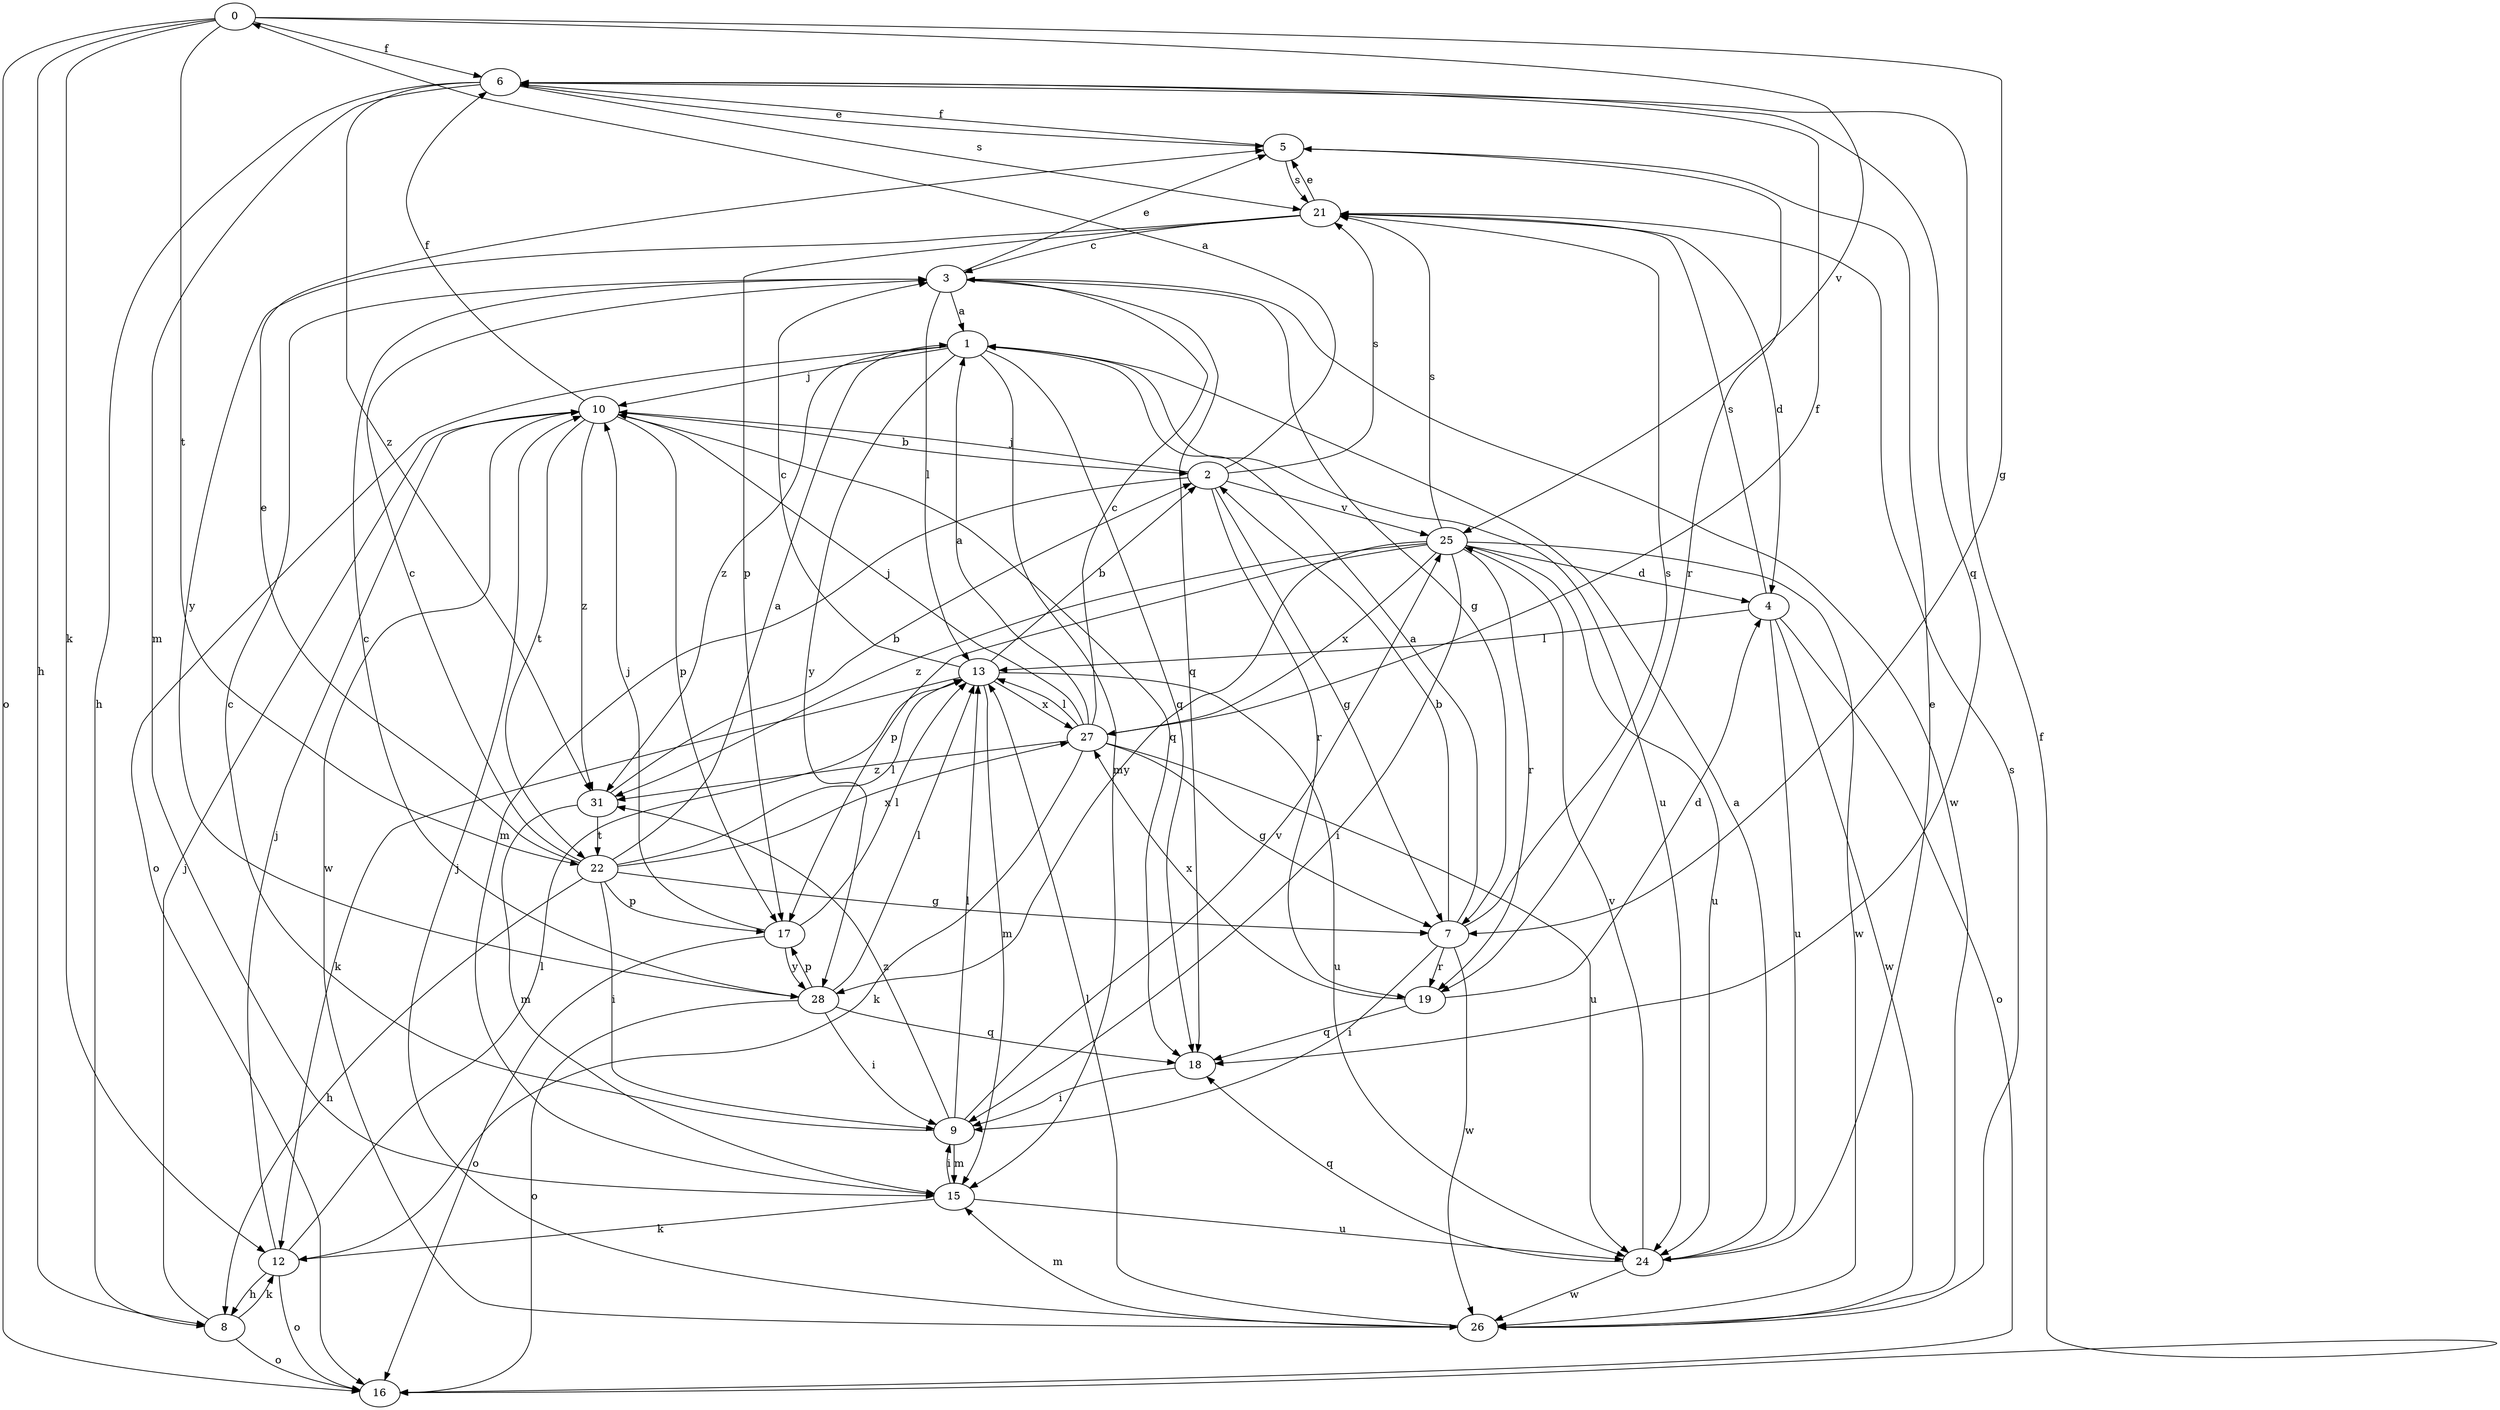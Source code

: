 strict digraph  {
0;
1;
2;
3;
4;
5;
6;
7;
8;
9;
10;
12;
13;
15;
16;
17;
18;
19;
21;
22;
24;
25;
26;
27;
28;
31;
0 -> 6  [label=f];
0 -> 7  [label=g];
0 -> 8  [label=h];
0 -> 12  [label=k];
0 -> 16  [label=o];
0 -> 22  [label=t];
0 -> 25  [label=v];
1 -> 10  [label=j];
1 -> 15  [label=m];
1 -> 16  [label=o];
1 -> 18  [label=q];
1 -> 24  [label=u];
1 -> 28  [label=y];
1 -> 31  [label=z];
2 -> 0  [label=a];
2 -> 7  [label=g];
2 -> 10  [label=j];
2 -> 15  [label=m];
2 -> 19  [label=r];
2 -> 21  [label=s];
2 -> 25  [label=v];
3 -> 1  [label=a];
3 -> 5  [label=e];
3 -> 7  [label=g];
3 -> 13  [label=l];
3 -> 18  [label=q];
3 -> 26  [label=w];
4 -> 13  [label=l];
4 -> 16  [label=o];
4 -> 21  [label=s];
4 -> 24  [label=u];
4 -> 26  [label=w];
5 -> 6  [label=f];
5 -> 19  [label=r];
5 -> 21  [label=s];
6 -> 5  [label=e];
6 -> 8  [label=h];
6 -> 15  [label=m];
6 -> 18  [label=q];
6 -> 21  [label=s];
6 -> 31  [label=z];
7 -> 1  [label=a];
7 -> 2  [label=b];
7 -> 9  [label=i];
7 -> 19  [label=r];
7 -> 21  [label=s];
7 -> 26  [label=w];
8 -> 10  [label=j];
8 -> 12  [label=k];
8 -> 16  [label=o];
9 -> 3  [label=c];
9 -> 13  [label=l];
9 -> 15  [label=m];
9 -> 25  [label=v];
9 -> 31  [label=z];
10 -> 2  [label=b];
10 -> 6  [label=f];
10 -> 17  [label=p];
10 -> 18  [label=q];
10 -> 22  [label=t];
10 -> 26  [label=w];
10 -> 31  [label=z];
12 -> 8  [label=h];
12 -> 10  [label=j];
12 -> 13  [label=l];
12 -> 16  [label=o];
13 -> 2  [label=b];
13 -> 3  [label=c];
13 -> 12  [label=k];
13 -> 15  [label=m];
13 -> 24  [label=u];
13 -> 27  [label=x];
15 -> 9  [label=i];
15 -> 12  [label=k];
15 -> 24  [label=u];
16 -> 6  [label=f];
17 -> 10  [label=j];
17 -> 13  [label=l];
17 -> 16  [label=o];
17 -> 28  [label=y];
18 -> 9  [label=i];
19 -> 4  [label=d];
19 -> 18  [label=q];
19 -> 27  [label=x];
21 -> 3  [label=c];
21 -> 4  [label=d];
21 -> 5  [label=e];
21 -> 17  [label=p];
21 -> 28  [label=y];
22 -> 1  [label=a];
22 -> 3  [label=c];
22 -> 5  [label=e];
22 -> 7  [label=g];
22 -> 8  [label=h];
22 -> 9  [label=i];
22 -> 13  [label=l];
22 -> 17  [label=p];
22 -> 27  [label=x];
24 -> 1  [label=a];
24 -> 5  [label=e];
24 -> 18  [label=q];
24 -> 25  [label=v];
24 -> 26  [label=w];
25 -> 4  [label=d];
25 -> 9  [label=i];
25 -> 17  [label=p];
25 -> 19  [label=r];
25 -> 21  [label=s];
25 -> 24  [label=u];
25 -> 26  [label=w];
25 -> 27  [label=x];
25 -> 28  [label=y];
25 -> 31  [label=z];
26 -> 10  [label=j];
26 -> 13  [label=l];
26 -> 15  [label=m];
26 -> 21  [label=s];
27 -> 1  [label=a];
27 -> 3  [label=c];
27 -> 6  [label=f];
27 -> 7  [label=g];
27 -> 10  [label=j];
27 -> 12  [label=k];
27 -> 13  [label=l];
27 -> 24  [label=u];
27 -> 31  [label=z];
28 -> 3  [label=c];
28 -> 9  [label=i];
28 -> 13  [label=l];
28 -> 16  [label=o];
28 -> 17  [label=p];
28 -> 18  [label=q];
31 -> 2  [label=b];
31 -> 15  [label=m];
31 -> 22  [label=t];
}
